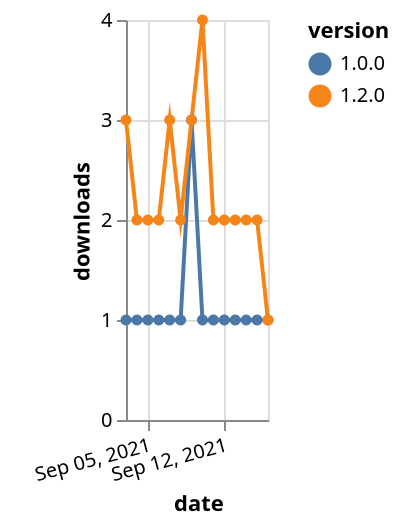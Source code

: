 {"$schema": "https://vega.github.io/schema/vega-lite/v5.json", "description": "A simple bar chart with embedded data.", "data": {"values": [{"date": "2021-09-03", "total": 200, "delta": 1, "version": "1.0.0"}, {"date": "2021-09-04", "total": 201, "delta": 1, "version": "1.0.0"}, {"date": "2021-09-05", "total": 202, "delta": 1, "version": "1.0.0"}, {"date": "2021-09-06", "total": 203, "delta": 1, "version": "1.0.0"}, {"date": "2021-09-07", "total": 204, "delta": 1, "version": "1.0.0"}, {"date": "2021-09-08", "total": 205, "delta": 1, "version": "1.0.0"}, {"date": "2021-09-09", "total": 208, "delta": 3, "version": "1.0.0"}, {"date": "2021-09-10", "total": 209, "delta": 1, "version": "1.0.0"}, {"date": "2021-09-11", "total": 210, "delta": 1, "version": "1.0.0"}, {"date": "2021-09-12", "total": 211, "delta": 1, "version": "1.0.0"}, {"date": "2021-09-13", "total": 212, "delta": 1, "version": "1.0.0"}, {"date": "2021-09-14", "total": 213, "delta": 1, "version": "1.0.0"}, {"date": "2021-09-15", "total": 214, "delta": 1, "version": "1.0.0"}, {"date": "2021-09-16", "total": 215, "delta": 1, "version": "1.0.0"}, {"date": "2021-09-03", "total": 237, "delta": 3, "version": "1.2.0"}, {"date": "2021-09-04", "total": 239, "delta": 2, "version": "1.2.0"}, {"date": "2021-09-05", "total": 241, "delta": 2, "version": "1.2.0"}, {"date": "2021-09-06", "total": 243, "delta": 2, "version": "1.2.0"}, {"date": "2021-09-07", "total": 246, "delta": 3, "version": "1.2.0"}, {"date": "2021-09-08", "total": 248, "delta": 2, "version": "1.2.0"}, {"date": "2021-09-09", "total": 251, "delta": 3, "version": "1.2.0"}, {"date": "2021-09-10", "total": 255, "delta": 4, "version": "1.2.0"}, {"date": "2021-09-11", "total": 257, "delta": 2, "version": "1.2.0"}, {"date": "2021-09-12", "total": 259, "delta": 2, "version": "1.2.0"}, {"date": "2021-09-13", "total": 261, "delta": 2, "version": "1.2.0"}, {"date": "2021-09-14", "total": 263, "delta": 2, "version": "1.2.0"}, {"date": "2021-09-15", "total": 265, "delta": 2, "version": "1.2.0"}, {"date": "2021-09-16", "total": 266, "delta": 1, "version": "1.2.0"}]}, "width": "container", "mark": {"type": "line", "point": {"filled": true}}, "encoding": {"x": {"field": "date", "type": "temporal", "timeUnit": "yearmonthdate", "title": "date", "axis": {"labelAngle": -15}}, "y": {"field": "delta", "type": "quantitative", "title": "downloads"}, "color": {"field": "version", "type": "nominal"}, "tooltip": {"field": "delta"}}}